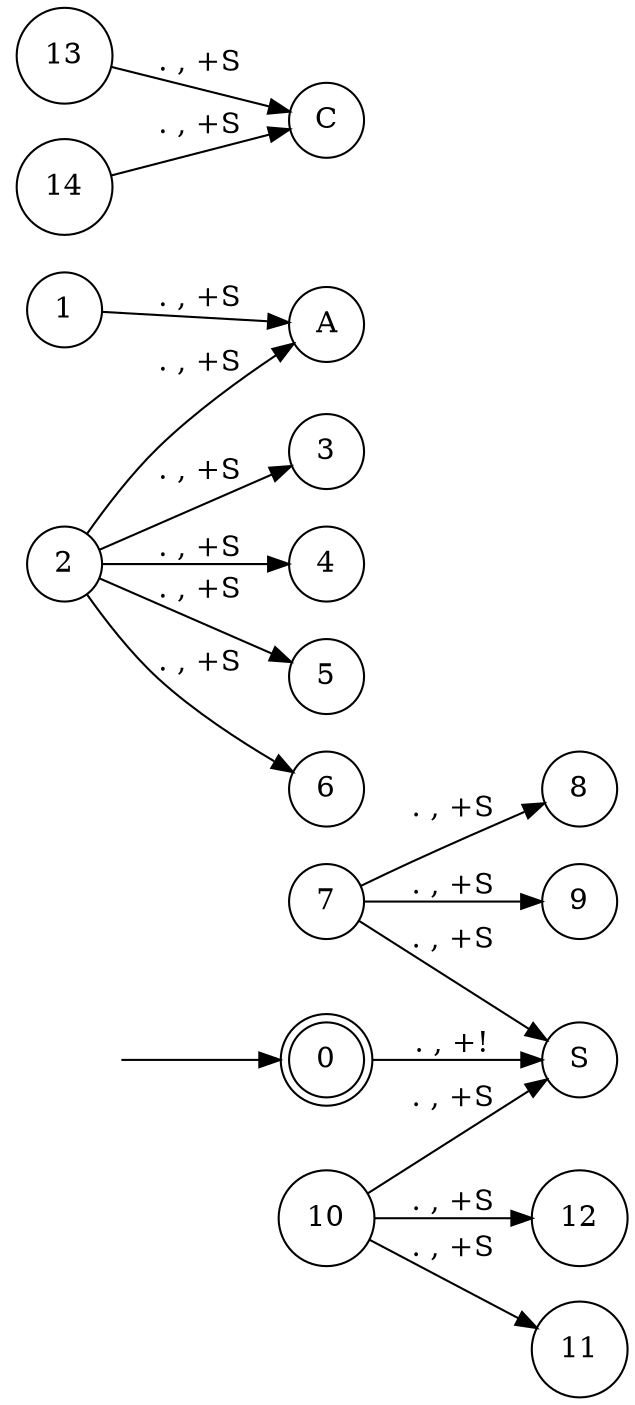digraph pda {
rankdir = LR;
hidden [shape = plaintext, label = ""];
node [shape = doublecircle];
0;
node [shape = circle];
hidden -> 0;
0 -> S [label = ". , +!"];
1 -> A [label = ". , +S"];
2 -> A [label = ". , +S"];
2 -> 3 [label = ". , +S"];
2 -> 4 [label = ". , +S"];
2 -> 5 [label = ". , +S"];
2 -> 6 [label = ". , +S"];
13 -> C [label = ". , +S"];
14 -> C [label = ". , +S"];
7 -> S [label = ". , +S"];
7 -> 8 [label = ". , +S"];
7 -> 9 [label = ". , +S"];
10 -> 11 [label = ". , +S"];
10 -> 12 [label = ". , +S"];
10 -> S [label = ". , +S"];
}
